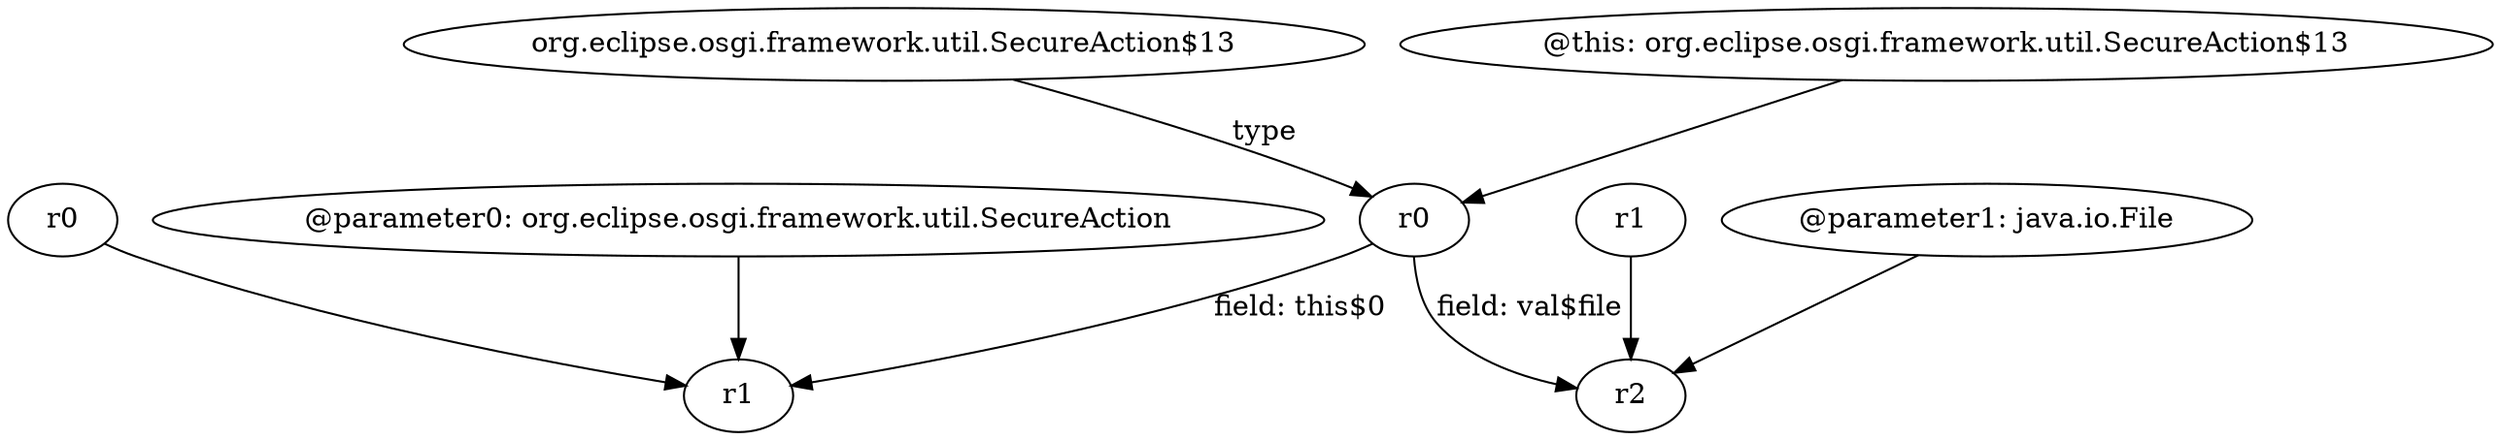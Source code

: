 digraph g {
0[label="r0"]
1[label="r1"]
0->1[label="field: this$0"]
2[label="r1"]
3[label="r2"]
2->3[label=""]
4[label="org.eclipse.osgi.framework.util.SecureAction$13"]
4->0[label="type"]
5[label="@parameter0: org.eclipse.osgi.framework.util.SecureAction"]
5->1[label=""]
0->3[label="field: val$file"]
6[label="@parameter1: java.io.File"]
6->3[label=""]
7[label="r0"]
7->1[label=""]
8[label="@this: org.eclipse.osgi.framework.util.SecureAction$13"]
8->0[label=""]
}
